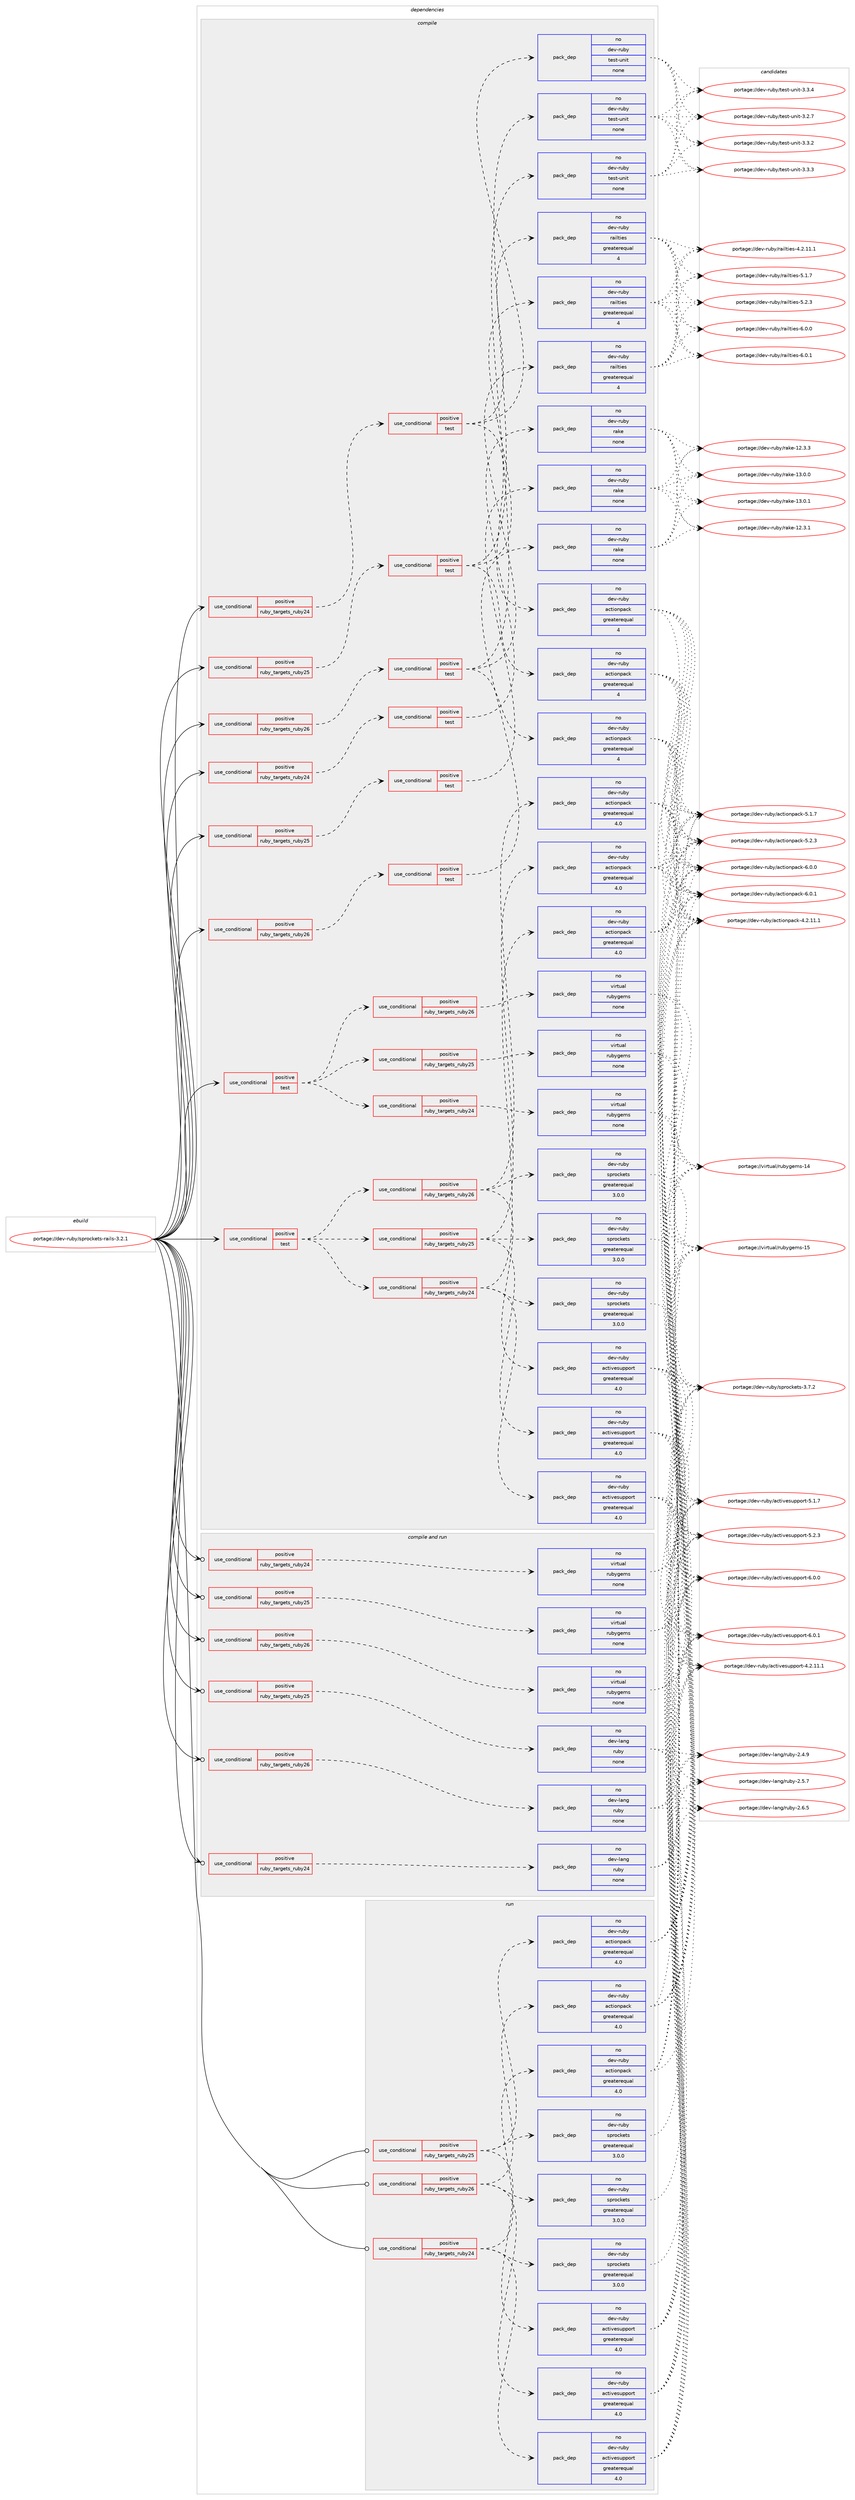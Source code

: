 digraph prolog {

# *************
# Graph options
# *************

newrank=true;
concentrate=true;
compound=true;
graph [rankdir=LR,fontname=Helvetica,fontsize=10,ranksep=1.5];#, ranksep=2.5, nodesep=0.2];
edge  [arrowhead=vee];
node  [fontname=Helvetica,fontsize=10];

# **********
# The ebuild
# **********

subgraph cluster_leftcol {
color=gray;
rank=same;
label=<<i>ebuild</i>>;
id [label="portage://dev-ruby/sprockets-rails-3.2.1", color=red, width=4, href="../dev-ruby/sprockets-rails-3.2.1.svg"];
}

# ****************
# The dependencies
# ****************

subgraph cluster_midcol {
color=gray;
label=<<i>dependencies</i>>;
subgraph cluster_compile {
fillcolor="#eeeeee";
style=filled;
label=<<i>compile</i>>;
subgraph cond67144 {
dependency251309 [label=<<TABLE BORDER="0" CELLBORDER="1" CELLSPACING="0" CELLPADDING="4"><TR><TD ROWSPAN="3" CELLPADDING="10">use_conditional</TD></TR><TR><TD>positive</TD></TR><TR><TD>ruby_targets_ruby24</TD></TR></TABLE>>, shape=none, color=red];
subgraph cond67145 {
dependency251310 [label=<<TABLE BORDER="0" CELLBORDER="1" CELLSPACING="0" CELLPADDING="4"><TR><TD ROWSPAN="3" CELLPADDING="10">use_conditional</TD></TR><TR><TD>positive</TD></TR><TR><TD>test</TD></TR></TABLE>>, shape=none, color=red];
subgraph pack180604 {
dependency251311 [label=<<TABLE BORDER="0" CELLBORDER="1" CELLSPACING="0" CELLPADDING="4" WIDTH="220"><TR><TD ROWSPAN="6" CELLPADDING="30">pack_dep</TD></TR><TR><TD WIDTH="110">no</TD></TR><TR><TD>dev-ruby</TD></TR><TR><TD>actionpack</TD></TR><TR><TD>greaterequal</TD></TR><TR><TD>4</TD></TR></TABLE>>, shape=none, color=blue];
}
dependency251310:e -> dependency251311:w [weight=20,style="dashed",arrowhead="vee"];
subgraph pack180605 {
dependency251312 [label=<<TABLE BORDER="0" CELLBORDER="1" CELLSPACING="0" CELLPADDING="4" WIDTH="220"><TR><TD ROWSPAN="6" CELLPADDING="30">pack_dep</TD></TR><TR><TD WIDTH="110">no</TD></TR><TR><TD>dev-ruby</TD></TR><TR><TD>railties</TD></TR><TR><TD>greaterequal</TD></TR><TR><TD>4</TD></TR></TABLE>>, shape=none, color=blue];
}
dependency251310:e -> dependency251312:w [weight=20,style="dashed",arrowhead="vee"];
subgraph pack180606 {
dependency251313 [label=<<TABLE BORDER="0" CELLBORDER="1" CELLSPACING="0" CELLPADDING="4" WIDTH="220"><TR><TD ROWSPAN="6" CELLPADDING="30">pack_dep</TD></TR><TR><TD WIDTH="110">no</TD></TR><TR><TD>dev-ruby</TD></TR><TR><TD>test-unit</TD></TR><TR><TD>none</TD></TR><TR><TD></TD></TR></TABLE>>, shape=none, color=blue];
}
dependency251310:e -> dependency251313:w [weight=20,style="dashed",arrowhead="vee"];
}
dependency251309:e -> dependency251310:w [weight=20,style="dashed",arrowhead="vee"];
}
id:e -> dependency251309:w [weight=20,style="solid",arrowhead="vee"];
subgraph cond67146 {
dependency251314 [label=<<TABLE BORDER="0" CELLBORDER="1" CELLSPACING="0" CELLPADDING="4"><TR><TD ROWSPAN="3" CELLPADDING="10">use_conditional</TD></TR><TR><TD>positive</TD></TR><TR><TD>ruby_targets_ruby24</TD></TR></TABLE>>, shape=none, color=red];
subgraph cond67147 {
dependency251315 [label=<<TABLE BORDER="0" CELLBORDER="1" CELLSPACING="0" CELLPADDING="4"><TR><TD ROWSPAN="3" CELLPADDING="10">use_conditional</TD></TR><TR><TD>positive</TD></TR><TR><TD>test</TD></TR></TABLE>>, shape=none, color=red];
subgraph pack180607 {
dependency251316 [label=<<TABLE BORDER="0" CELLBORDER="1" CELLSPACING="0" CELLPADDING="4" WIDTH="220"><TR><TD ROWSPAN="6" CELLPADDING="30">pack_dep</TD></TR><TR><TD WIDTH="110">no</TD></TR><TR><TD>dev-ruby</TD></TR><TR><TD>rake</TD></TR><TR><TD>none</TD></TR><TR><TD></TD></TR></TABLE>>, shape=none, color=blue];
}
dependency251315:e -> dependency251316:w [weight=20,style="dashed",arrowhead="vee"];
}
dependency251314:e -> dependency251315:w [weight=20,style="dashed",arrowhead="vee"];
}
id:e -> dependency251314:w [weight=20,style="solid",arrowhead="vee"];
subgraph cond67148 {
dependency251317 [label=<<TABLE BORDER="0" CELLBORDER="1" CELLSPACING="0" CELLPADDING="4"><TR><TD ROWSPAN="3" CELLPADDING="10">use_conditional</TD></TR><TR><TD>positive</TD></TR><TR><TD>ruby_targets_ruby25</TD></TR></TABLE>>, shape=none, color=red];
subgraph cond67149 {
dependency251318 [label=<<TABLE BORDER="0" CELLBORDER="1" CELLSPACING="0" CELLPADDING="4"><TR><TD ROWSPAN="3" CELLPADDING="10">use_conditional</TD></TR><TR><TD>positive</TD></TR><TR><TD>test</TD></TR></TABLE>>, shape=none, color=red];
subgraph pack180608 {
dependency251319 [label=<<TABLE BORDER="0" CELLBORDER="1" CELLSPACING="0" CELLPADDING="4" WIDTH="220"><TR><TD ROWSPAN="6" CELLPADDING="30">pack_dep</TD></TR><TR><TD WIDTH="110">no</TD></TR><TR><TD>dev-ruby</TD></TR><TR><TD>actionpack</TD></TR><TR><TD>greaterequal</TD></TR><TR><TD>4</TD></TR></TABLE>>, shape=none, color=blue];
}
dependency251318:e -> dependency251319:w [weight=20,style="dashed",arrowhead="vee"];
subgraph pack180609 {
dependency251320 [label=<<TABLE BORDER="0" CELLBORDER="1" CELLSPACING="0" CELLPADDING="4" WIDTH="220"><TR><TD ROWSPAN="6" CELLPADDING="30">pack_dep</TD></TR><TR><TD WIDTH="110">no</TD></TR><TR><TD>dev-ruby</TD></TR><TR><TD>railties</TD></TR><TR><TD>greaterequal</TD></TR><TR><TD>4</TD></TR></TABLE>>, shape=none, color=blue];
}
dependency251318:e -> dependency251320:w [weight=20,style="dashed",arrowhead="vee"];
subgraph pack180610 {
dependency251321 [label=<<TABLE BORDER="0" CELLBORDER="1" CELLSPACING="0" CELLPADDING="4" WIDTH="220"><TR><TD ROWSPAN="6" CELLPADDING="30">pack_dep</TD></TR><TR><TD WIDTH="110">no</TD></TR><TR><TD>dev-ruby</TD></TR><TR><TD>test-unit</TD></TR><TR><TD>none</TD></TR><TR><TD></TD></TR></TABLE>>, shape=none, color=blue];
}
dependency251318:e -> dependency251321:w [weight=20,style="dashed",arrowhead="vee"];
}
dependency251317:e -> dependency251318:w [weight=20,style="dashed",arrowhead="vee"];
}
id:e -> dependency251317:w [weight=20,style="solid",arrowhead="vee"];
subgraph cond67150 {
dependency251322 [label=<<TABLE BORDER="0" CELLBORDER="1" CELLSPACING="0" CELLPADDING="4"><TR><TD ROWSPAN="3" CELLPADDING="10">use_conditional</TD></TR><TR><TD>positive</TD></TR><TR><TD>ruby_targets_ruby25</TD></TR></TABLE>>, shape=none, color=red];
subgraph cond67151 {
dependency251323 [label=<<TABLE BORDER="0" CELLBORDER="1" CELLSPACING="0" CELLPADDING="4"><TR><TD ROWSPAN="3" CELLPADDING="10">use_conditional</TD></TR><TR><TD>positive</TD></TR><TR><TD>test</TD></TR></TABLE>>, shape=none, color=red];
subgraph pack180611 {
dependency251324 [label=<<TABLE BORDER="0" CELLBORDER="1" CELLSPACING="0" CELLPADDING="4" WIDTH="220"><TR><TD ROWSPAN="6" CELLPADDING="30">pack_dep</TD></TR><TR><TD WIDTH="110">no</TD></TR><TR><TD>dev-ruby</TD></TR><TR><TD>rake</TD></TR><TR><TD>none</TD></TR><TR><TD></TD></TR></TABLE>>, shape=none, color=blue];
}
dependency251323:e -> dependency251324:w [weight=20,style="dashed",arrowhead="vee"];
}
dependency251322:e -> dependency251323:w [weight=20,style="dashed",arrowhead="vee"];
}
id:e -> dependency251322:w [weight=20,style="solid",arrowhead="vee"];
subgraph cond67152 {
dependency251325 [label=<<TABLE BORDER="0" CELLBORDER="1" CELLSPACING="0" CELLPADDING="4"><TR><TD ROWSPAN="3" CELLPADDING="10">use_conditional</TD></TR><TR><TD>positive</TD></TR><TR><TD>ruby_targets_ruby26</TD></TR></TABLE>>, shape=none, color=red];
subgraph cond67153 {
dependency251326 [label=<<TABLE BORDER="0" CELLBORDER="1" CELLSPACING="0" CELLPADDING="4"><TR><TD ROWSPAN="3" CELLPADDING="10">use_conditional</TD></TR><TR><TD>positive</TD></TR><TR><TD>test</TD></TR></TABLE>>, shape=none, color=red];
subgraph pack180612 {
dependency251327 [label=<<TABLE BORDER="0" CELLBORDER="1" CELLSPACING="0" CELLPADDING="4" WIDTH="220"><TR><TD ROWSPAN="6" CELLPADDING="30">pack_dep</TD></TR><TR><TD WIDTH="110">no</TD></TR><TR><TD>dev-ruby</TD></TR><TR><TD>actionpack</TD></TR><TR><TD>greaterequal</TD></TR><TR><TD>4</TD></TR></TABLE>>, shape=none, color=blue];
}
dependency251326:e -> dependency251327:w [weight=20,style="dashed",arrowhead="vee"];
subgraph pack180613 {
dependency251328 [label=<<TABLE BORDER="0" CELLBORDER="1" CELLSPACING="0" CELLPADDING="4" WIDTH="220"><TR><TD ROWSPAN="6" CELLPADDING="30">pack_dep</TD></TR><TR><TD WIDTH="110">no</TD></TR><TR><TD>dev-ruby</TD></TR><TR><TD>railties</TD></TR><TR><TD>greaterequal</TD></TR><TR><TD>4</TD></TR></TABLE>>, shape=none, color=blue];
}
dependency251326:e -> dependency251328:w [weight=20,style="dashed",arrowhead="vee"];
subgraph pack180614 {
dependency251329 [label=<<TABLE BORDER="0" CELLBORDER="1" CELLSPACING="0" CELLPADDING="4" WIDTH="220"><TR><TD ROWSPAN="6" CELLPADDING="30">pack_dep</TD></TR><TR><TD WIDTH="110">no</TD></TR><TR><TD>dev-ruby</TD></TR><TR><TD>test-unit</TD></TR><TR><TD>none</TD></TR><TR><TD></TD></TR></TABLE>>, shape=none, color=blue];
}
dependency251326:e -> dependency251329:w [weight=20,style="dashed",arrowhead="vee"];
}
dependency251325:e -> dependency251326:w [weight=20,style="dashed",arrowhead="vee"];
}
id:e -> dependency251325:w [weight=20,style="solid",arrowhead="vee"];
subgraph cond67154 {
dependency251330 [label=<<TABLE BORDER="0" CELLBORDER="1" CELLSPACING="0" CELLPADDING="4"><TR><TD ROWSPAN="3" CELLPADDING="10">use_conditional</TD></TR><TR><TD>positive</TD></TR><TR><TD>ruby_targets_ruby26</TD></TR></TABLE>>, shape=none, color=red];
subgraph cond67155 {
dependency251331 [label=<<TABLE BORDER="0" CELLBORDER="1" CELLSPACING="0" CELLPADDING="4"><TR><TD ROWSPAN="3" CELLPADDING="10">use_conditional</TD></TR><TR><TD>positive</TD></TR><TR><TD>test</TD></TR></TABLE>>, shape=none, color=red];
subgraph pack180615 {
dependency251332 [label=<<TABLE BORDER="0" CELLBORDER="1" CELLSPACING="0" CELLPADDING="4" WIDTH="220"><TR><TD ROWSPAN="6" CELLPADDING="30">pack_dep</TD></TR><TR><TD WIDTH="110">no</TD></TR><TR><TD>dev-ruby</TD></TR><TR><TD>rake</TD></TR><TR><TD>none</TD></TR><TR><TD></TD></TR></TABLE>>, shape=none, color=blue];
}
dependency251331:e -> dependency251332:w [weight=20,style="dashed",arrowhead="vee"];
}
dependency251330:e -> dependency251331:w [weight=20,style="dashed",arrowhead="vee"];
}
id:e -> dependency251330:w [weight=20,style="solid",arrowhead="vee"];
subgraph cond67156 {
dependency251333 [label=<<TABLE BORDER="0" CELLBORDER="1" CELLSPACING="0" CELLPADDING="4"><TR><TD ROWSPAN="3" CELLPADDING="10">use_conditional</TD></TR><TR><TD>positive</TD></TR><TR><TD>test</TD></TR></TABLE>>, shape=none, color=red];
subgraph cond67157 {
dependency251334 [label=<<TABLE BORDER="0" CELLBORDER="1" CELLSPACING="0" CELLPADDING="4"><TR><TD ROWSPAN="3" CELLPADDING="10">use_conditional</TD></TR><TR><TD>positive</TD></TR><TR><TD>ruby_targets_ruby24</TD></TR></TABLE>>, shape=none, color=red];
subgraph pack180616 {
dependency251335 [label=<<TABLE BORDER="0" CELLBORDER="1" CELLSPACING="0" CELLPADDING="4" WIDTH="220"><TR><TD ROWSPAN="6" CELLPADDING="30">pack_dep</TD></TR><TR><TD WIDTH="110">no</TD></TR><TR><TD>dev-ruby</TD></TR><TR><TD>actionpack</TD></TR><TR><TD>greaterequal</TD></TR><TR><TD>4.0</TD></TR></TABLE>>, shape=none, color=blue];
}
dependency251334:e -> dependency251335:w [weight=20,style="dashed",arrowhead="vee"];
subgraph pack180617 {
dependency251336 [label=<<TABLE BORDER="0" CELLBORDER="1" CELLSPACING="0" CELLPADDING="4" WIDTH="220"><TR><TD ROWSPAN="6" CELLPADDING="30">pack_dep</TD></TR><TR><TD WIDTH="110">no</TD></TR><TR><TD>dev-ruby</TD></TR><TR><TD>activesupport</TD></TR><TR><TD>greaterequal</TD></TR><TR><TD>4.0</TD></TR></TABLE>>, shape=none, color=blue];
}
dependency251334:e -> dependency251336:w [weight=20,style="dashed",arrowhead="vee"];
subgraph pack180618 {
dependency251337 [label=<<TABLE BORDER="0" CELLBORDER="1" CELLSPACING="0" CELLPADDING="4" WIDTH="220"><TR><TD ROWSPAN="6" CELLPADDING="30">pack_dep</TD></TR><TR><TD WIDTH="110">no</TD></TR><TR><TD>dev-ruby</TD></TR><TR><TD>sprockets</TD></TR><TR><TD>greaterequal</TD></TR><TR><TD>3.0.0</TD></TR></TABLE>>, shape=none, color=blue];
}
dependency251334:e -> dependency251337:w [weight=20,style="dashed",arrowhead="vee"];
}
dependency251333:e -> dependency251334:w [weight=20,style="dashed",arrowhead="vee"];
subgraph cond67158 {
dependency251338 [label=<<TABLE BORDER="0" CELLBORDER="1" CELLSPACING="0" CELLPADDING="4"><TR><TD ROWSPAN="3" CELLPADDING="10">use_conditional</TD></TR><TR><TD>positive</TD></TR><TR><TD>ruby_targets_ruby25</TD></TR></TABLE>>, shape=none, color=red];
subgraph pack180619 {
dependency251339 [label=<<TABLE BORDER="0" CELLBORDER="1" CELLSPACING="0" CELLPADDING="4" WIDTH="220"><TR><TD ROWSPAN="6" CELLPADDING="30">pack_dep</TD></TR><TR><TD WIDTH="110">no</TD></TR><TR><TD>dev-ruby</TD></TR><TR><TD>actionpack</TD></TR><TR><TD>greaterequal</TD></TR><TR><TD>4.0</TD></TR></TABLE>>, shape=none, color=blue];
}
dependency251338:e -> dependency251339:w [weight=20,style="dashed",arrowhead="vee"];
subgraph pack180620 {
dependency251340 [label=<<TABLE BORDER="0" CELLBORDER="1" CELLSPACING="0" CELLPADDING="4" WIDTH="220"><TR><TD ROWSPAN="6" CELLPADDING="30">pack_dep</TD></TR><TR><TD WIDTH="110">no</TD></TR><TR><TD>dev-ruby</TD></TR><TR><TD>activesupport</TD></TR><TR><TD>greaterequal</TD></TR><TR><TD>4.0</TD></TR></TABLE>>, shape=none, color=blue];
}
dependency251338:e -> dependency251340:w [weight=20,style="dashed",arrowhead="vee"];
subgraph pack180621 {
dependency251341 [label=<<TABLE BORDER="0" CELLBORDER="1" CELLSPACING="0" CELLPADDING="4" WIDTH="220"><TR><TD ROWSPAN="6" CELLPADDING="30">pack_dep</TD></TR><TR><TD WIDTH="110">no</TD></TR><TR><TD>dev-ruby</TD></TR><TR><TD>sprockets</TD></TR><TR><TD>greaterequal</TD></TR><TR><TD>3.0.0</TD></TR></TABLE>>, shape=none, color=blue];
}
dependency251338:e -> dependency251341:w [weight=20,style="dashed",arrowhead="vee"];
}
dependency251333:e -> dependency251338:w [weight=20,style="dashed",arrowhead="vee"];
subgraph cond67159 {
dependency251342 [label=<<TABLE BORDER="0" CELLBORDER="1" CELLSPACING="0" CELLPADDING="4"><TR><TD ROWSPAN="3" CELLPADDING="10">use_conditional</TD></TR><TR><TD>positive</TD></TR><TR><TD>ruby_targets_ruby26</TD></TR></TABLE>>, shape=none, color=red];
subgraph pack180622 {
dependency251343 [label=<<TABLE BORDER="0" CELLBORDER="1" CELLSPACING="0" CELLPADDING="4" WIDTH="220"><TR><TD ROWSPAN="6" CELLPADDING="30">pack_dep</TD></TR><TR><TD WIDTH="110">no</TD></TR><TR><TD>dev-ruby</TD></TR><TR><TD>actionpack</TD></TR><TR><TD>greaterequal</TD></TR><TR><TD>4.0</TD></TR></TABLE>>, shape=none, color=blue];
}
dependency251342:e -> dependency251343:w [weight=20,style="dashed",arrowhead="vee"];
subgraph pack180623 {
dependency251344 [label=<<TABLE BORDER="0" CELLBORDER="1" CELLSPACING="0" CELLPADDING="4" WIDTH="220"><TR><TD ROWSPAN="6" CELLPADDING="30">pack_dep</TD></TR><TR><TD WIDTH="110">no</TD></TR><TR><TD>dev-ruby</TD></TR><TR><TD>activesupport</TD></TR><TR><TD>greaterequal</TD></TR><TR><TD>4.0</TD></TR></TABLE>>, shape=none, color=blue];
}
dependency251342:e -> dependency251344:w [weight=20,style="dashed",arrowhead="vee"];
subgraph pack180624 {
dependency251345 [label=<<TABLE BORDER="0" CELLBORDER="1" CELLSPACING="0" CELLPADDING="4" WIDTH="220"><TR><TD ROWSPAN="6" CELLPADDING="30">pack_dep</TD></TR><TR><TD WIDTH="110">no</TD></TR><TR><TD>dev-ruby</TD></TR><TR><TD>sprockets</TD></TR><TR><TD>greaterequal</TD></TR><TR><TD>3.0.0</TD></TR></TABLE>>, shape=none, color=blue];
}
dependency251342:e -> dependency251345:w [weight=20,style="dashed",arrowhead="vee"];
}
dependency251333:e -> dependency251342:w [weight=20,style="dashed",arrowhead="vee"];
}
id:e -> dependency251333:w [weight=20,style="solid",arrowhead="vee"];
subgraph cond67160 {
dependency251346 [label=<<TABLE BORDER="0" CELLBORDER="1" CELLSPACING="0" CELLPADDING="4"><TR><TD ROWSPAN="3" CELLPADDING="10">use_conditional</TD></TR><TR><TD>positive</TD></TR><TR><TD>test</TD></TR></TABLE>>, shape=none, color=red];
subgraph cond67161 {
dependency251347 [label=<<TABLE BORDER="0" CELLBORDER="1" CELLSPACING="0" CELLPADDING="4"><TR><TD ROWSPAN="3" CELLPADDING="10">use_conditional</TD></TR><TR><TD>positive</TD></TR><TR><TD>ruby_targets_ruby24</TD></TR></TABLE>>, shape=none, color=red];
subgraph pack180625 {
dependency251348 [label=<<TABLE BORDER="0" CELLBORDER="1" CELLSPACING="0" CELLPADDING="4" WIDTH="220"><TR><TD ROWSPAN="6" CELLPADDING="30">pack_dep</TD></TR><TR><TD WIDTH="110">no</TD></TR><TR><TD>virtual</TD></TR><TR><TD>rubygems</TD></TR><TR><TD>none</TD></TR><TR><TD></TD></TR></TABLE>>, shape=none, color=blue];
}
dependency251347:e -> dependency251348:w [weight=20,style="dashed",arrowhead="vee"];
}
dependency251346:e -> dependency251347:w [weight=20,style="dashed",arrowhead="vee"];
subgraph cond67162 {
dependency251349 [label=<<TABLE BORDER="0" CELLBORDER="1" CELLSPACING="0" CELLPADDING="4"><TR><TD ROWSPAN="3" CELLPADDING="10">use_conditional</TD></TR><TR><TD>positive</TD></TR><TR><TD>ruby_targets_ruby25</TD></TR></TABLE>>, shape=none, color=red];
subgraph pack180626 {
dependency251350 [label=<<TABLE BORDER="0" CELLBORDER="1" CELLSPACING="0" CELLPADDING="4" WIDTH="220"><TR><TD ROWSPAN="6" CELLPADDING="30">pack_dep</TD></TR><TR><TD WIDTH="110">no</TD></TR><TR><TD>virtual</TD></TR><TR><TD>rubygems</TD></TR><TR><TD>none</TD></TR><TR><TD></TD></TR></TABLE>>, shape=none, color=blue];
}
dependency251349:e -> dependency251350:w [weight=20,style="dashed",arrowhead="vee"];
}
dependency251346:e -> dependency251349:w [weight=20,style="dashed",arrowhead="vee"];
subgraph cond67163 {
dependency251351 [label=<<TABLE BORDER="0" CELLBORDER="1" CELLSPACING="0" CELLPADDING="4"><TR><TD ROWSPAN="3" CELLPADDING="10">use_conditional</TD></TR><TR><TD>positive</TD></TR><TR><TD>ruby_targets_ruby26</TD></TR></TABLE>>, shape=none, color=red];
subgraph pack180627 {
dependency251352 [label=<<TABLE BORDER="0" CELLBORDER="1" CELLSPACING="0" CELLPADDING="4" WIDTH="220"><TR><TD ROWSPAN="6" CELLPADDING="30">pack_dep</TD></TR><TR><TD WIDTH="110">no</TD></TR><TR><TD>virtual</TD></TR><TR><TD>rubygems</TD></TR><TR><TD>none</TD></TR><TR><TD></TD></TR></TABLE>>, shape=none, color=blue];
}
dependency251351:e -> dependency251352:w [weight=20,style="dashed",arrowhead="vee"];
}
dependency251346:e -> dependency251351:w [weight=20,style="dashed",arrowhead="vee"];
}
id:e -> dependency251346:w [weight=20,style="solid",arrowhead="vee"];
}
subgraph cluster_compileandrun {
fillcolor="#eeeeee";
style=filled;
label=<<i>compile and run</i>>;
subgraph cond67164 {
dependency251353 [label=<<TABLE BORDER="0" CELLBORDER="1" CELLSPACING="0" CELLPADDING="4"><TR><TD ROWSPAN="3" CELLPADDING="10">use_conditional</TD></TR><TR><TD>positive</TD></TR><TR><TD>ruby_targets_ruby24</TD></TR></TABLE>>, shape=none, color=red];
subgraph pack180628 {
dependency251354 [label=<<TABLE BORDER="0" CELLBORDER="1" CELLSPACING="0" CELLPADDING="4" WIDTH="220"><TR><TD ROWSPAN="6" CELLPADDING="30">pack_dep</TD></TR><TR><TD WIDTH="110">no</TD></TR><TR><TD>dev-lang</TD></TR><TR><TD>ruby</TD></TR><TR><TD>none</TD></TR><TR><TD></TD></TR></TABLE>>, shape=none, color=blue];
}
dependency251353:e -> dependency251354:w [weight=20,style="dashed",arrowhead="vee"];
}
id:e -> dependency251353:w [weight=20,style="solid",arrowhead="odotvee"];
subgraph cond67165 {
dependency251355 [label=<<TABLE BORDER="0" CELLBORDER="1" CELLSPACING="0" CELLPADDING="4"><TR><TD ROWSPAN="3" CELLPADDING="10">use_conditional</TD></TR><TR><TD>positive</TD></TR><TR><TD>ruby_targets_ruby24</TD></TR></TABLE>>, shape=none, color=red];
subgraph pack180629 {
dependency251356 [label=<<TABLE BORDER="0" CELLBORDER="1" CELLSPACING="0" CELLPADDING="4" WIDTH="220"><TR><TD ROWSPAN="6" CELLPADDING="30">pack_dep</TD></TR><TR><TD WIDTH="110">no</TD></TR><TR><TD>virtual</TD></TR><TR><TD>rubygems</TD></TR><TR><TD>none</TD></TR><TR><TD></TD></TR></TABLE>>, shape=none, color=blue];
}
dependency251355:e -> dependency251356:w [weight=20,style="dashed",arrowhead="vee"];
}
id:e -> dependency251355:w [weight=20,style="solid",arrowhead="odotvee"];
subgraph cond67166 {
dependency251357 [label=<<TABLE BORDER="0" CELLBORDER="1" CELLSPACING="0" CELLPADDING="4"><TR><TD ROWSPAN="3" CELLPADDING="10">use_conditional</TD></TR><TR><TD>positive</TD></TR><TR><TD>ruby_targets_ruby25</TD></TR></TABLE>>, shape=none, color=red];
subgraph pack180630 {
dependency251358 [label=<<TABLE BORDER="0" CELLBORDER="1" CELLSPACING="0" CELLPADDING="4" WIDTH="220"><TR><TD ROWSPAN="6" CELLPADDING="30">pack_dep</TD></TR><TR><TD WIDTH="110">no</TD></TR><TR><TD>dev-lang</TD></TR><TR><TD>ruby</TD></TR><TR><TD>none</TD></TR><TR><TD></TD></TR></TABLE>>, shape=none, color=blue];
}
dependency251357:e -> dependency251358:w [weight=20,style="dashed",arrowhead="vee"];
}
id:e -> dependency251357:w [weight=20,style="solid",arrowhead="odotvee"];
subgraph cond67167 {
dependency251359 [label=<<TABLE BORDER="0" CELLBORDER="1" CELLSPACING="0" CELLPADDING="4"><TR><TD ROWSPAN="3" CELLPADDING="10">use_conditional</TD></TR><TR><TD>positive</TD></TR><TR><TD>ruby_targets_ruby25</TD></TR></TABLE>>, shape=none, color=red];
subgraph pack180631 {
dependency251360 [label=<<TABLE BORDER="0" CELLBORDER="1" CELLSPACING="0" CELLPADDING="4" WIDTH="220"><TR><TD ROWSPAN="6" CELLPADDING="30">pack_dep</TD></TR><TR><TD WIDTH="110">no</TD></TR><TR><TD>virtual</TD></TR><TR><TD>rubygems</TD></TR><TR><TD>none</TD></TR><TR><TD></TD></TR></TABLE>>, shape=none, color=blue];
}
dependency251359:e -> dependency251360:w [weight=20,style="dashed",arrowhead="vee"];
}
id:e -> dependency251359:w [weight=20,style="solid",arrowhead="odotvee"];
subgraph cond67168 {
dependency251361 [label=<<TABLE BORDER="0" CELLBORDER="1" CELLSPACING="0" CELLPADDING="4"><TR><TD ROWSPAN="3" CELLPADDING="10">use_conditional</TD></TR><TR><TD>positive</TD></TR><TR><TD>ruby_targets_ruby26</TD></TR></TABLE>>, shape=none, color=red];
subgraph pack180632 {
dependency251362 [label=<<TABLE BORDER="0" CELLBORDER="1" CELLSPACING="0" CELLPADDING="4" WIDTH="220"><TR><TD ROWSPAN="6" CELLPADDING="30">pack_dep</TD></TR><TR><TD WIDTH="110">no</TD></TR><TR><TD>dev-lang</TD></TR><TR><TD>ruby</TD></TR><TR><TD>none</TD></TR><TR><TD></TD></TR></TABLE>>, shape=none, color=blue];
}
dependency251361:e -> dependency251362:w [weight=20,style="dashed",arrowhead="vee"];
}
id:e -> dependency251361:w [weight=20,style="solid",arrowhead="odotvee"];
subgraph cond67169 {
dependency251363 [label=<<TABLE BORDER="0" CELLBORDER="1" CELLSPACING="0" CELLPADDING="4"><TR><TD ROWSPAN="3" CELLPADDING="10">use_conditional</TD></TR><TR><TD>positive</TD></TR><TR><TD>ruby_targets_ruby26</TD></TR></TABLE>>, shape=none, color=red];
subgraph pack180633 {
dependency251364 [label=<<TABLE BORDER="0" CELLBORDER="1" CELLSPACING="0" CELLPADDING="4" WIDTH="220"><TR><TD ROWSPAN="6" CELLPADDING="30">pack_dep</TD></TR><TR><TD WIDTH="110">no</TD></TR><TR><TD>virtual</TD></TR><TR><TD>rubygems</TD></TR><TR><TD>none</TD></TR><TR><TD></TD></TR></TABLE>>, shape=none, color=blue];
}
dependency251363:e -> dependency251364:w [weight=20,style="dashed",arrowhead="vee"];
}
id:e -> dependency251363:w [weight=20,style="solid",arrowhead="odotvee"];
}
subgraph cluster_run {
fillcolor="#eeeeee";
style=filled;
label=<<i>run</i>>;
subgraph cond67170 {
dependency251365 [label=<<TABLE BORDER="0" CELLBORDER="1" CELLSPACING="0" CELLPADDING="4"><TR><TD ROWSPAN="3" CELLPADDING="10">use_conditional</TD></TR><TR><TD>positive</TD></TR><TR><TD>ruby_targets_ruby24</TD></TR></TABLE>>, shape=none, color=red];
subgraph pack180634 {
dependency251366 [label=<<TABLE BORDER="0" CELLBORDER="1" CELLSPACING="0" CELLPADDING="4" WIDTH="220"><TR><TD ROWSPAN="6" CELLPADDING="30">pack_dep</TD></TR><TR><TD WIDTH="110">no</TD></TR><TR><TD>dev-ruby</TD></TR><TR><TD>actionpack</TD></TR><TR><TD>greaterequal</TD></TR><TR><TD>4.0</TD></TR></TABLE>>, shape=none, color=blue];
}
dependency251365:e -> dependency251366:w [weight=20,style="dashed",arrowhead="vee"];
subgraph pack180635 {
dependency251367 [label=<<TABLE BORDER="0" CELLBORDER="1" CELLSPACING="0" CELLPADDING="4" WIDTH="220"><TR><TD ROWSPAN="6" CELLPADDING="30">pack_dep</TD></TR><TR><TD WIDTH="110">no</TD></TR><TR><TD>dev-ruby</TD></TR><TR><TD>activesupport</TD></TR><TR><TD>greaterequal</TD></TR><TR><TD>4.0</TD></TR></TABLE>>, shape=none, color=blue];
}
dependency251365:e -> dependency251367:w [weight=20,style="dashed",arrowhead="vee"];
subgraph pack180636 {
dependency251368 [label=<<TABLE BORDER="0" CELLBORDER="1" CELLSPACING="0" CELLPADDING="4" WIDTH="220"><TR><TD ROWSPAN="6" CELLPADDING="30">pack_dep</TD></TR><TR><TD WIDTH="110">no</TD></TR><TR><TD>dev-ruby</TD></TR><TR><TD>sprockets</TD></TR><TR><TD>greaterequal</TD></TR><TR><TD>3.0.0</TD></TR></TABLE>>, shape=none, color=blue];
}
dependency251365:e -> dependency251368:w [weight=20,style="dashed",arrowhead="vee"];
}
id:e -> dependency251365:w [weight=20,style="solid",arrowhead="odot"];
subgraph cond67171 {
dependency251369 [label=<<TABLE BORDER="0" CELLBORDER="1" CELLSPACING="0" CELLPADDING="4"><TR><TD ROWSPAN="3" CELLPADDING="10">use_conditional</TD></TR><TR><TD>positive</TD></TR><TR><TD>ruby_targets_ruby25</TD></TR></TABLE>>, shape=none, color=red];
subgraph pack180637 {
dependency251370 [label=<<TABLE BORDER="0" CELLBORDER="1" CELLSPACING="0" CELLPADDING="4" WIDTH="220"><TR><TD ROWSPAN="6" CELLPADDING="30">pack_dep</TD></TR><TR><TD WIDTH="110">no</TD></TR><TR><TD>dev-ruby</TD></TR><TR><TD>actionpack</TD></TR><TR><TD>greaterequal</TD></TR><TR><TD>4.0</TD></TR></TABLE>>, shape=none, color=blue];
}
dependency251369:e -> dependency251370:w [weight=20,style="dashed",arrowhead="vee"];
subgraph pack180638 {
dependency251371 [label=<<TABLE BORDER="0" CELLBORDER="1" CELLSPACING="0" CELLPADDING="4" WIDTH="220"><TR><TD ROWSPAN="6" CELLPADDING="30">pack_dep</TD></TR><TR><TD WIDTH="110">no</TD></TR><TR><TD>dev-ruby</TD></TR><TR><TD>activesupport</TD></TR><TR><TD>greaterequal</TD></TR><TR><TD>4.0</TD></TR></TABLE>>, shape=none, color=blue];
}
dependency251369:e -> dependency251371:w [weight=20,style="dashed",arrowhead="vee"];
subgraph pack180639 {
dependency251372 [label=<<TABLE BORDER="0" CELLBORDER="1" CELLSPACING="0" CELLPADDING="4" WIDTH="220"><TR><TD ROWSPAN="6" CELLPADDING="30">pack_dep</TD></TR><TR><TD WIDTH="110">no</TD></TR><TR><TD>dev-ruby</TD></TR><TR><TD>sprockets</TD></TR><TR><TD>greaterequal</TD></TR><TR><TD>3.0.0</TD></TR></TABLE>>, shape=none, color=blue];
}
dependency251369:e -> dependency251372:w [weight=20,style="dashed",arrowhead="vee"];
}
id:e -> dependency251369:w [weight=20,style="solid",arrowhead="odot"];
subgraph cond67172 {
dependency251373 [label=<<TABLE BORDER="0" CELLBORDER="1" CELLSPACING="0" CELLPADDING="4"><TR><TD ROWSPAN="3" CELLPADDING="10">use_conditional</TD></TR><TR><TD>positive</TD></TR><TR><TD>ruby_targets_ruby26</TD></TR></TABLE>>, shape=none, color=red];
subgraph pack180640 {
dependency251374 [label=<<TABLE BORDER="0" CELLBORDER="1" CELLSPACING="0" CELLPADDING="4" WIDTH="220"><TR><TD ROWSPAN="6" CELLPADDING="30">pack_dep</TD></TR><TR><TD WIDTH="110">no</TD></TR><TR><TD>dev-ruby</TD></TR><TR><TD>actionpack</TD></TR><TR><TD>greaterequal</TD></TR><TR><TD>4.0</TD></TR></TABLE>>, shape=none, color=blue];
}
dependency251373:e -> dependency251374:w [weight=20,style="dashed",arrowhead="vee"];
subgraph pack180641 {
dependency251375 [label=<<TABLE BORDER="0" CELLBORDER="1" CELLSPACING="0" CELLPADDING="4" WIDTH="220"><TR><TD ROWSPAN="6" CELLPADDING="30">pack_dep</TD></TR><TR><TD WIDTH="110">no</TD></TR><TR><TD>dev-ruby</TD></TR><TR><TD>activesupport</TD></TR><TR><TD>greaterequal</TD></TR><TR><TD>4.0</TD></TR></TABLE>>, shape=none, color=blue];
}
dependency251373:e -> dependency251375:w [weight=20,style="dashed",arrowhead="vee"];
subgraph pack180642 {
dependency251376 [label=<<TABLE BORDER="0" CELLBORDER="1" CELLSPACING="0" CELLPADDING="4" WIDTH="220"><TR><TD ROWSPAN="6" CELLPADDING="30">pack_dep</TD></TR><TR><TD WIDTH="110">no</TD></TR><TR><TD>dev-ruby</TD></TR><TR><TD>sprockets</TD></TR><TR><TD>greaterequal</TD></TR><TR><TD>3.0.0</TD></TR></TABLE>>, shape=none, color=blue];
}
dependency251373:e -> dependency251376:w [weight=20,style="dashed",arrowhead="vee"];
}
id:e -> dependency251373:w [weight=20,style="solid",arrowhead="odot"];
}
}

# **************
# The candidates
# **************

subgraph cluster_choices {
rank=same;
color=gray;
label=<<i>candidates</i>>;

subgraph choice180604 {
color=black;
nodesep=1;
choiceportage10010111845114117981214797991161051111101129799107455246504649494649 [label="portage://dev-ruby/actionpack-4.2.11.1", color=red, width=4,href="../dev-ruby/actionpack-4.2.11.1.svg"];
choiceportage10010111845114117981214797991161051111101129799107455346494655 [label="portage://dev-ruby/actionpack-5.1.7", color=red, width=4,href="../dev-ruby/actionpack-5.1.7.svg"];
choiceportage10010111845114117981214797991161051111101129799107455346504651 [label="portage://dev-ruby/actionpack-5.2.3", color=red, width=4,href="../dev-ruby/actionpack-5.2.3.svg"];
choiceportage10010111845114117981214797991161051111101129799107455446484648 [label="portage://dev-ruby/actionpack-6.0.0", color=red, width=4,href="../dev-ruby/actionpack-6.0.0.svg"];
choiceportage10010111845114117981214797991161051111101129799107455446484649 [label="portage://dev-ruby/actionpack-6.0.1", color=red, width=4,href="../dev-ruby/actionpack-6.0.1.svg"];
dependency251311:e -> choiceportage10010111845114117981214797991161051111101129799107455246504649494649:w [style=dotted,weight="100"];
dependency251311:e -> choiceportage10010111845114117981214797991161051111101129799107455346494655:w [style=dotted,weight="100"];
dependency251311:e -> choiceportage10010111845114117981214797991161051111101129799107455346504651:w [style=dotted,weight="100"];
dependency251311:e -> choiceportage10010111845114117981214797991161051111101129799107455446484648:w [style=dotted,weight="100"];
dependency251311:e -> choiceportage10010111845114117981214797991161051111101129799107455446484649:w [style=dotted,weight="100"];
}
subgraph choice180605 {
color=black;
nodesep=1;
choiceportage10010111845114117981214711497105108116105101115455246504649494649 [label="portage://dev-ruby/railties-4.2.11.1", color=red, width=4,href="../dev-ruby/railties-4.2.11.1.svg"];
choiceportage10010111845114117981214711497105108116105101115455346494655 [label="portage://dev-ruby/railties-5.1.7", color=red, width=4,href="../dev-ruby/railties-5.1.7.svg"];
choiceportage10010111845114117981214711497105108116105101115455346504651 [label="portage://dev-ruby/railties-5.2.3", color=red, width=4,href="../dev-ruby/railties-5.2.3.svg"];
choiceportage10010111845114117981214711497105108116105101115455446484648 [label="portage://dev-ruby/railties-6.0.0", color=red, width=4,href="../dev-ruby/railties-6.0.0.svg"];
choiceportage10010111845114117981214711497105108116105101115455446484649 [label="portage://dev-ruby/railties-6.0.1", color=red, width=4,href="../dev-ruby/railties-6.0.1.svg"];
dependency251312:e -> choiceportage10010111845114117981214711497105108116105101115455246504649494649:w [style=dotted,weight="100"];
dependency251312:e -> choiceportage10010111845114117981214711497105108116105101115455346494655:w [style=dotted,weight="100"];
dependency251312:e -> choiceportage10010111845114117981214711497105108116105101115455346504651:w [style=dotted,weight="100"];
dependency251312:e -> choiceportage10010111845114117981214711497105108116105101115455446484648:w [style=dotted,weight="100"];
dependency251312:e -> choiceportage10010111845114117981214711497105108116105101115455446484649:w [style=dotted,weight="100"];
}
subgraph choice180606 {
color=black;
nodesep=1;
choiceportage10010111845114117981214711610111511645117110105116455146504655 [label="portage://dev-ruby/test-unit-3.2.7", color=red, width=4,href="../dev-ruby/test-unit-3.2.7.svg"];
choiceportage10010111845114117981214711610111511645117110105116455146514650 [label="portage://dev-ruby/test-unit-3.3.2", color=red, width=4,href="../dev-ruby/test-unit-3.3.2.svg"];
choiceportage10010111845114117981214711610111511645117110105116455146514651 [label="portage://dev-ruby/test-unit-3.3.3", color=red, width=4,href="../dev-ruby/test-unit-3.3.3.svg"];
choiceportage10010111845114117981214711610111511645117110105116455146514652 [label="portage://dev-ruby/test-unit-3.3.4", color=red, width=4,href="../dev-ruby/test-unit-3.3.4.svg"];
dependency251313:e -> choiceportage10010111845114117981214711610111511645117110105116455146504655:w [style=dotted,weight="100"];
dependency251313:e -> choiceportage10010111845114117981214711610111511645117110105116455146514650:w [style=dotted,weight="100"];
dependency251313:e -> choiceportage10010111845114117981214711610111511645117110105116455146514651:w [style=dotted,weight="100"];
dependency251313:e -> choiceportage10010111845114117981214711610111511645117110105116455146514652:w [style=dotted,weight="100"];
}
subgraph choice180607 {
color=black;
nodesep=1;
choiceportage1001011184511411798121471149710710145495046514649 [label="portage://dev-ruby/rake-12.3.1", color=red, width=4,href="../dev-ruby/rake-12.3.1.svg"];
choiceportage1001011184511411798121471149710710145495046514651 [label="portage://dev-ruby/rake-12.3.3", color=red, width=4,href="../dev-ruby/rake-12.3.3.svg"];
choiceportage1001011184511411798121471149710710145495146484648 [label="portage://dev-ruby/rake-13.0.0", color=red, width=4,href="../dev-ruby/rake-13.0.0.svg"];
choiceportage1001011184511411798121471149710710145495146484649 [label="portage://dev-ruby/rake-13.0.1", color=red, width=4,href="../dev-ruby/rake-13.0.1.svg"];
dependency251316:e -> choiceportage1001011184511411798121471149710710145495046514649:w [style=dotted,weight="100"];
dependency251316:e -> choiceportage1001011184511411798121471149710710145495046514651:w [style=dotted,weight="100"];
dependency251316:e -> choiceportage1001011184511411798121471149710710145495146484648:w [style=dotted,weight="100"];
dependency251316:e -> choiceportage1001011184511411798121471149710710145495146484649:w [style=dotted,weight="100"];
}
subgraph choice180608 {
color=black;
nodesep=1;
choiceportage10010111845114117981214797991161051111101129799107455246504649494649 [label="portage://dev-ruby/actionpack-4.2.11.1", color=red, width=4,href="../dev-ruby/actionpack-4.2.11.1.svg"];
choiceportage10010111845114117981214797991161051111101129799107455346494655 [label="portage://dev-ruby/actionpack-5.1.7", color=red, width=4,href="../dev-ruby/actionpack-5.1.7.svg"];
choiceportage10010111845114117981214797991161051111101129799107455346504651 [label="portage://dev-ruby/actionpack-5.2.3", color=red, width=4,href="../dev-ruby/actionpack-5.2.3.svg"];
choiceportage10010111845114117981214797991161051111101129799107455446484648 [label="portage://dev-ruby/actionpack-6.0.0", color=red, width=4,href="../dev-ruby/actionpack-6.0.0.svg"];
choiceportage10010111845114117981214797991161051111101129799107455446484649 [label="portage://dev-ruby/actionpack-6.0.1", color=red, width=4,href="../dev-ruby/actionpack-6.0.1.svg"];
dependency251319:e -> choiceportage10010111845114117981214797991161051111101129799107455246504649494649:w [style=dotted,weight="100"];
dependency251319:e -> choiceportage10010111845114117981214797991161051111101129799107455346494655:w [style=dotted,weight="100"];
dependency251319:e -> choiceportage10010111845114117981214797991161051111101129799107455346504651:w [style=dotted,weight="100"];
dependency251319:e -> choiceportage10010111845114117981214797991161051111101129799107455446484648:w [style=dotted,weight="100"];
dependency251319:e -> choiceportage10010111845114117981214797991161051111101129799107455446484649:w [style=dotted,weight="100"];
}
subgraph choice180609 {
color=black;
nodesep=1;
choiceportage10010111845114117981214711497105108116105101115455246504649494649 [label="portage://dev-ruby/railties-4.2.11.1", color=red, width=4,href="../dev-ruby/railties-4.2.11.1.svg"];
choiceportage10010111845114117981214711497105108116105101115455346494655 [label="portage://dev-ruby/railties-5.1.7", color=red, width=4,href="../dev-ruby/railties-5.1.7.svg"];
choiceportage10010111845114117981214711497105108116105101115455346504651 [label="portage://dev-ruby/railties-5.2.3", color=red, width=4,href="../dev-ruby/railties-5.2.3.svg"];
choiceportage10010111845114117981214711497105108116105101115455446484648 [label="portage://dev-ruby/railties-6.0.0", color=red, width=4,href="../dev-ruby/railties-6.0.0.svg"];
choiceportage10010111845114117981214711497105108116105101115455446484649 [label="portage://dev-ruby/railties-6.0.1", color=red, width=4,href="../dev-ruby/railties-6.0.1.svg"];
dependency251320:e -> choiceportage10010111845114117981214711497105108116105101115455246504649494649:w [style=dotted,weight="100"];
dependency251320:e -> choiceportage10010111845114117981214711497105108116105101115455346494655:w [style=dotted,weight="100"];
dependency251320:e -> choiceportage10010111845114117981214711497105108116105101115455346504651:w [style=dotted,weight="100"];
dependency251320:e -> choiceportage10010111845114117981214711497105108116105101115455446484648:w [style=dotted,weight="100"];
dependency251320:e -> choiceportage10010111845114117981214711497105108116105101115455446484649:w [style=dotted,weight="100"];
}
subgraph choice180610 {
color=black;
nodesep=1;
choiceportage10010111845114117981214711610111511645117110105116455146504655 [label="portage://dev-ruby/test-unit-3.2.7", color=red, width=4,href="../dev-ruby/test-unit-3.2.7.svg"];
choiceportage10010111845114117981214711610111511645117110105116455146514650 [label="portage://dev-ruby/test-unit-3.3.2", color=red, width=4,href="../dev-ruby/test-unit-3.3.2.svg"];
choiceportage10010111845114117981214711610111511645117110105116455146514651 [label="portage://dev-ruby/test-unit-3.3.3", color=red, width=4,href="../dev-ruby/test-unit-3.3.3.svg"];
choiceportage10010111845114117981214711610111511645117110105116455146514652 [label="portage://dev-ruby/test-unit-3.3.4", color=red, width=4,href="../dev-ruby/test-unit-3.3.4.svg"];
dependency251321:e -> choiceportage10010111845114117981214711610111511645117110105116455146504655:w [style=dotted,weight="100"];
dependency251321:e -> choiceportage10010111845114117981214711610111511645117110105116455146514650:w [style=dotted,weight="100"];
dependency251321:e -> choiceportage10010111845114117981214711610111511645117110105116455146514651:w [style=dotted,weight="100"];
dependency251321:e -> choiceportage10010111845114117981214711610111511645117110105116455146514652:w [style=dotted,weight="100"];
}
subgraph choice180611 {
color=black;
nodesep=1;
choiceportage1001011184511411798121471149710710145495046514649 [label="portage://dev-ruby/rake-12.3.1", color=red, width=4,href="../dev-ruby/rake-12.3.1.svg"];
choiceportage1001011184511411798121471149710710145495046514651 [label="portage://dev-ruby/rake-12.3.3", color=red, width=4,href="../dev-ruby/rake-12.3.3.svg"];
choiceportage1001011184511411798121471149710710145495146484648 [label="portage://dev-ruby/rake-13.0.0", color=red, width=4,href="../dev-ruby/rake-13.0.0.svg"];
choiceportage1001011184511411798121471149710710145495146484649 [label="portage://dev-ruby/rake-13.0.1", color=red, width=4,href="../dev-ruby/rake-13.0.1.svg"];
dependency251324:e -> choiceportage1001011184511411798121471149710710145495046514649:w [style=dotted,weight="100"];
dependency251324:e -> choiceportage1001011184511411798121471149710710145495046514651:w [style=dotted,weight="100"];
dependency251324:e -> choiceportage1001011184511411798121471149710710145495146484648:w [style=dotted,weight="100"];
dependency251324:e -> choiceportage1001011184511411798121471149710710145495146484649:w [style=dotted,weight="100"];
}
subgraph choice180612 {
color=black;
nodesep=1;
choiceportage10010111845114117981214797991161051111101129799107455246504649494649 [label="portage://dev-ruby/actionpack-4.2.11.1", color=red, width=4,href="../dev-ruby/actionpack-4.2.11.1.svg"];
choiceportage10010111845114117981214797991161051111101129799107455346494655 [label="portage://dev-ruby/actionpack-5.1.7", color=red, width=4,href="../dev-ruby/actionpack-5.1.7.svg"];
choiceportage10010111845114117981214797991161051111101129799107455346504651 [label="portage://dev-ruby/actionpack-5.2.3", color=red, width=4,href="../dev-ruby/actionpack-5.2.3.svg"];
choiceportage10010111845114117981214797991161051111101129799107455446484648 [label="portage://dev-ruby/actionpack-6.0.0", color=red, width=4,href="../dev-ruby/actionpack-6.0.0.svg"];
choiceportage10010111845114117981214797991161051111101129799107455446484649 [label="portage://dev-ruby/actionpack-6.0.1", color=red, width=4,href="../dev-ruby/actionpack-6.0.1.svg"];
dependency251327:e -> choiceportage10010111845114117981214797991161051111101129799107455246504649494649:w [style=dotted,weight="100"];
dependency251327:e -> choiceportage10010111845114117981214797991161051111101129799107455346494655:w [style=dotted,weight="100"];
dependency251327:e -> choiceportage10010111845114117981214797991161051111101129799107455346504651:w [style=dotted,weight="100"];
dependency251327:e -> choiceportage10010111845114117981214797991161051111101129799107455446484648:w [style=dotted,weight="100"];
dependency251327:e -> choiceportage10010111845114117981214797991161051111101129799107455446484649:w [style=dotted,weight="100"];
}
subgraph choice180613 {
color=black;
nodesep=1;
choiceportage10010111845114117981214711497105108116105101115455246504649494649 [label="portage://dev-ruby/railties-4.2.11.1", color=red, width=4,href="../dev-ruby/railties-4.2.11.1.svg"];
choiceportage10010111845114117981214711497105108116105101115455346494655 [label="portage://dev-ruby/railties-5.1.7", color=red, width=4,href="../dev-ruby/railties-5.1.7.svg"];
choiceportage10010111845114117981214711497105108116105101115455346504651 [label="portage://dev-ruby/railties-5.2.3", color=red, width=4,href="../dev-ruby/railties-5.2.3.svg"];
choiceportage10010111845114117981214711497105108116105101115455446484648 [label="portage://dev-ruby/railties-6.0.0", color=red, width=4,href="../dev-ruby/railties-6.0.0.svg"];
choiceportage10010111845114117981214711497105108116105101115455446484649 [label="portage://dev-ruby/railties-6.0.1", color=red, width=4,href="../dev-ruby/railties-6.0.1.svg"];
dependency251328:e -> choiceportage10010111845114117981214711497105108116105101115455246504649494649:w [style=dotted,weight="100"];
dependency251328:e -> choiceportage10010111845114117981214711497105108116105101115455346494655:w [style=dotted,weight="100"];
dependency251328:e -> choiceportage10010111845114117981214711497105108116105101115455346504651:w [style=dotted,weight="100"];
dependency251328:e -> choiceportage10010111845114117981214711497105108116105101115455446484648:w [style=dotted,weight="100"];
dependency251328:e -> choiceportage10010111845114117981214711497105108116105101115455446484649:w [style=dotted,weight="100"];
}
subgraph choice180614 {
color=black;
nodesep=1;
choiceportage10010111845114117981214711610111511645117110105116455146504655 [label="portage://dev-ruby/test-unit-3.2.7", color=red, width=4,href="../dev-ruby/test-unit-3.2.7.svg"];
choiceportage10010111845114117981214711610111511645117110105116455146514650 [label="portage://dev-ruby/test-unit-3.3.2", color=red, width=4,href="../dev-ruby/test-unit-3.3.2.svg"];
choiceportage10010111845114117981214711610111511645117110105116455146514651 [label="portage://dev-ruby/test-unit-3.3.3", color=red, width=4,href="../dev-ruby/test-unit-3.3.3.svg"];
choiceportage10010111845114117981214711610111511645117110105116455146514652 [label="portage://dev-ruby/test-unit-3.3.4", color=red, width=4,href="../dev-ruby/test-unit-3.3.4.svg"];
dependency251329:e -> choiceportage10010111845114117981214711610111511645117110105116455146504655:w [style=dotted,weight="100"];
dependency251329:e -> choiceportage10010111845114117981214711610111511645117110105116455146514650:w [style=dotted,weight="100"];
dependency251329:e -> choiceportage10010111845114117981214711610111511645117110105116455146514651:w [style=dotted,weight="100"];
dependency251329:e -> choiceportage10010111845114117981214711610111511645117110105116455146514652:w [style=dotted,weight="100"];
}
subgraph choice180615 {
color=black;
nodesep=1;
choiceportage1001011184511411798121471149710710145495046514649 [label="portage://dev-ruby/rake-12.3.1", color=red, width=4,href="../dev-ruby/rake-12.3.1.svg"];
choiceportage1001011184511411798121471149710710145495046514651 [label="portage://dev-ruby/rake-12.3.3", color=red, width=4,href="../dev-ruby/rake-12.3.3.svg"];
choiceportage1001011184511411798121471149710710145495146484648 [label="portage://dev-ruby/rake-13.0.0", color=red, width=4,href="../dev-ruby/rake-13.0.0.svg"];
choiceportage1001011184511411798121471149710710145495146484649 [label="portage://dev-ruby/rake-13.0.1", color=red, width=4,href="../dev-ruby/rake-13.0.1.svg"];
dependency251332:e -> choiceportage1001011184511411798121471149710710145495046514649:w [style=dotted,weight="100"];
dependency251332:e -> choiceportage1001011184511411798121471149710710145495046514651:w [style=dotted,weight="100"];
dependency251332:e -> choiceportage1001011184511411798121471149710710145495146484648:w [style=dotted,weight="100"];
dependency251332:e -> choiceportage1001011184511411798121471149710710145495146484649:w [style=dotted,weight="100"];
}
subgraph choice180616 {
color=black;
nodesep=1;
choiceportage10010111845114117981214797991161051111101129799107455246504649494649 [label="portage://dev-ruby/actionpack-4.2.11.1", color=red, width=4,href="../dev-ruby/actionpack-4.2.11.1.svg"];
choiceportage10010111845114117981214797991161051111101129799107455346494655 [label="portage://dev-ruby/actionpack-5.1.7", color=red, width=4,href="../dev-ruby/actionpack-5.1.7.svg"];
choiceportage10010111845114117981214797991161051111101129799107455346504651 [label="portage://dev-ruby/actionpack-5.2.3", color=red, width=4,href="../dev-ruby/actionpack-5.2.3.svg"];
choiceportage10010111845114117981214797991161051111101129799107455446484648 [label="portage://dev-ruby/actionpack-6.0.0", color=red, width=4,href="../dev-ruby/actionpack-6.0.0.svg"];
choiceportage10010111845114117981214797991161051111101129799107455446484649 [label="portage://dev-ruby/actionpack-6.0.1", color=red, width=4,href="../dev-ruby/actionpack-6.0.1.svg"];
dependency251335:e -> choiceportage10010111845114117981214797991161051111101129799107455246504649494649:w [style=dotted,weight="100"];
dependency251335:e -> choiceportage10010111845114117981214797991161051111101129799107455346494655:w [style=dotted,weight="100"];
dependency251335:e -> choiceportage10010111845114117981214797991161051111101129799107455346504651:w [style=dotted,weight="100"];
dependency251335:e -> choiceportage10010111845114117981214797991161051111101129799107455446484648:w [style=dotted,weight="100"];
dependency251335:e -> choiceportage10010111845114117981214797991161051111101129799107455446484649:w [style=dotted,weight="100"];
}
subgraph choice180617 {
color=black;
nodesep=1;
choiceportage1001011184511411798121479799116105118101115117112112111114116455246504649494649 [label="portage://dev-ruby/activesupport-4.2.11.1", color=red, width=4,href="../dev-ruby/activesupport-4.2.11.1.svg"];
choiceportage1001011184511411798121479799116105118101115117112112111114116455346494655 [label="portage://dev-ruby/activesupport-5.1.7", color=red, width=4,href="../dev-ruby/activesupport-5.1.7.svg"];
choiceportage1001011184511411798121479799116105118101115117112112111114116455346504651 [label="portage://dev-ruby/activesupport-5.2.3", color=red, width=4,href="../dev-ruby/activesupport-5.2.3.svg"];
choiceportage1001011184511411798121479799116105118101115117112112111114116455446484648 [label="portage://dev-ruby/activesupport-6.0.0", color=red, width=4,href="../dev-ruby/activesupport-6.0.0.svg"];
choiceportage1001011184511411798121479799116105118101115117112112111114116455446484649 [label="portage://dev-ruby/activesupport-6.0.1", color=red, width=4,href="../dev-ruby/activesupport-6.0.1.svg"];
dependency251336:e -> choiceportage1001011184511411798121479799116105118101115117112112111114116455246504649494649:w [style=dotted,weight="100"];
dependency251336:e -> choiceportage1001011184511411798121479799116105118101115117112112111114116455346494655:w [style=dotted,weight="100"];
dependency251336:e -> choiceportage1001011184511411798121479799116105118101115117112112111114116455346504651:w [style=dotted,weight="100"];
dependency251336:e -> choiceportage1001011184511411798121479799116105118101115117112112111114116455446484648:w [style=dotted,weight="100"];
dependency251336:e -> choiceportage1001011184511411798121479799116105118101115117112112111114116455446484649:w [style=dotted,weight="100"];
}
subgraph choice180618 {
color=black;
nodesep=1;
choiceportage10010111845114117981214711511211411199107101116115455146554650 [label="portage://dev-ruby/sprockets-3.7.2", color=red, width=4,href="../dev-ruby/sprockets-3.7.2.svg"];
dependency251337:e -> choiceportage10010111845114117981214711511211411199107101116115455146554650:w [style=dotted,weight="100"];
}
subgraph choice180619 {
color=black;
nodesep=1;
choiceportage10010111845114117981214797991161051111101129799107455246504649494649 [label="portage://dev-ruby/actionpack-4.2.11.1", color=red, width=4,href="../dev-ruby/actionpack-4.2.11.1.svg"];
choiceportage10010111845114117981214797991161051111101129799107455346494655 [label="portage://dev-ruby/actionpack-5.1.7", color=red, width=4,href="../dev-ruby/actionpack-5.1.7.svg"];
choiceportage10010111845114117981214797991161051111101129799107455346504651 [label="portage://dev-ruby/actionpack-5.2.3", color=red, width=4,href="../dev-ruby/actionpack-5.2.3.svg"];
choiceportage10010111845114117981214797991161051111101129799107455446484648 [label="portage://dev-ruby/actionpack-6.0.0", color=red, width=4,href="../dev-ruby/actionpack-6.0.0.svg"];
choiceportage10010111845114117981214797991161051111101129799107455446484649 [label="portage://dev-ruby/actionpack-6.0.1", color=red, width=4,href="../dev-ruby/actionpack-6.0.1.svg"];
dependency251339:e -> choiceportage10010111845114117981214797991161051111101129799107455246504649494649:w [style=dotted,weight="100"];
dependency251339:e -> choiceportage10010111845114117981214797991161051111101129799107455346494655:w [style=dotted,weight="100"];
dependency251339:e -> choiceportage10010111845114117981214797991161051111101129799107455346504651:w [style=dotted,weight="100"];
dependency251339:e -> choiceportage10010111845114117981214797991161051111101129799107455446484648:w [style=dotted,weight="100"];
dependency251339:e -> choiceportage10010111845114117981214797991161051111101129799107455446484649:w [style=dotted,weight="100"];
}
subgraph choice180620 {
color=black;
nodesep=1;
choiceportage1001011184511411798121479799116105118101115117112112111114116455246504649494649 [label="portage://dev-ruby/activesupport-4.2.11.1", color=red, width=4,href="../dev-ruby/activesupport-4.2.11.1.svg"];
choiceportage1001011184511411798121479799116105118101115117112112111114116455346494655 [label="portage://dev-ruby/activesupport-5.1.7", color=red, width=4,href="../dev-ruby/activesupport-5.1.7.svg"];
choiceportage1001011184511411798121479799116105118101115117112112111114116455346504651 [label="portage://dev-ruby/activesupport-5.2.3", color=red, width=4,href="../dev-ruby/activesupport-5.2.3.svg"];
choiceportage1001011184511411798121479799116105118101115117112112111114116455446484648 [label="portage://dev-ruby/activesupport-6.0.0", color=red, width=4,href="../dev-ruby/activesupport-6.0.0.svg"];
choiceportage1001011184511411798121479799116105118101115117112112111114116455446484649 [label="portage://dev-ruby/activesupport-6.0.1", color=red, width=4,href="../dev-ruby/activesupport-6.0.1.svg"];
dependency251340:e -> choiceportage1001011184511411798121479799116105118101115117112112111114116455246504649494649:w [style=dotted,weight="100"];
dependency251340:e -> choiceportage1001011184511411798121479799116105118101115117112112111114116455346494655:w [style=dotted,weight="100"];
dependency251340:e -> choiceportage1001011184511411798121479799116105118101115117112112111114116455346504651:w [style=dotted,weight="100"];
dependency251340:e -> choiceportage1001011184511411798121479799116105118101115117112112111114116455446484648:w [style=dotted,weight="100"];
dependency251340:e -> choiceportage1001011184511411798121479799116105118101115117112112111114116455446484649:w [style=dotted,weight="100"];
}
subgraph choice180621 {
color=black;
nodesep=1;
choiceportage10010111845114117981214711511211411199107101116115455146554650 [label="portage://dev-ruby/sprockets-3.7.2", color=red, width=4,href="../dev-ruby/sprockets-3.7.2.svg"];
dependency251341:e -> choiceportage10010111845114117981214711511211411199107101116115455146554650:w [style=dotted,weight="100"];
}
subgraph choice180622 {
color=black;
nodesep=1;
choiceportage10010111845114117981214797991161051111101129799107455246504649494649 [label="portage://dev-ruby/actionpack-4.2.11.1", color=red, width=4,href="../dev-ruby/actionpack-4.2.11.1.svg"];
choiceportage10010111845114117981214797991161051111101129799107455346494655 [label="portage://dev-ruby/actionpack-5.1.7", color=red, width=4,href="../dev-ruby/actionpack-5.1.7.svg"];
choiceportage10010111845114117981214797991161051111101129799107455346504651 [label="portage://dev-ruby/actionpack-5.2.3", color=red, width=4,href="../dev-ruby/actionpack-5.2.3.svg"];
choiceportage10010111845114117981214797991161051111101129799107455446484648 [label="portage://dev-ruby/actionpack-6.0.0", color=red, width=4,href="../dev-ruby/actionpack-6.0.0.svg"];
choiceportage10010111845114117981214797991161051111101129799107455446484649 [label="portage://dev-ruby/actionpack-6.0.1", color=red, width=4,href="../dev-ruby/actionpack-6.0.1.svg"];
dependency251343:e -> choiceportage10010111845114117981214797991161051111101129799107455246504649494649:w [style=dotted,weight="100"];
dependency251343:e -> choiceportage10010111845114117981214797991161051111101129799107455346494655:w [style=dotted,weight="100"];
dependency251343:e -> choiceportage10010111845114117981214797991161051111101129799107455346504651:w [style=dotted,weight="100"];
dependency251343:e -> choiceportage10010111845114117981214797991161051111101129799107455446484648:w [style=dotted,weight="100"];
dependency251343:e -> choiceportage10010111845114117981214797991161051111101129799107455446484649:w [style=dotted,weight="100"];
}
subgraph choice180623 {
color=black;
nodesep=1;
choiceportage1001011184511411798121479799116105118101115117112112111114116455246504649494649 [label="portage://dev-ruby/activesupport-4.2.11.1", color=red, width=4,href="../dev-ruby/activesupport-4.2.11.1.svg"];
choiceportage1001011184511411798121479799116105118101115117112112111114116455346494655 [label="portage://dev-ruby/activesupport-5.1.7", color=red, width=4,href="../dev-ruby/activesupport-5.1.7.svg"];
choiceportage1001011184511411798121479799116105118101115117112112111114116455346504651 [label="portage://dev-ruby/activesupport-5.2.3", color=red, width=4,href="../dev-ruby/activesupport-5.2.3.svg"];
choiceportage1001011184511411798121479799116105118101115117112112111114116455446484648 [label="portage://dev-ruby/activesupport-6.0.0", color=red, width=4,href="../dev-ruby/activesupport-6.0.0.svg"];
choiceportage1001011184511411798121479799116105118101115117112112111114116455446484649 [label="portage://dev-ruby/activesupport-6.0.1", color=red, width=4,href="../dev-ruby/activesupport-6.0.1.svg"];
dependency251344:e -> choiceportage1001011184511411798121479799116105118101115117112112111114116455246504649494649:w [style=dotted,weight="100"];
dependency251344:e -> choiceportage1001011184511411798121479799116105118101115117112112111114116455346494655:w [style=dotted,weight="100"];
dependency251344:e -> choiceportage1001011184511411798121479799116105118101115117112112111114116455346504651:w [style=dotted,weight="100"];
dependency251344:e -> choiceportage1001011184511411798121479799116105118101115117112112111114116455446484648:w [style=dotted,weight="100"];
dependency251344:e -> choiceportage1001011184511411798121479799116105118101115117112112111114116455446484649:w [style=dotted,weight="100"];
}
subgraph choice180624 {
color=black;
nodesep=1;
choiceportage10010111845114117981214711511211411199107101116115455146554650 [label="portage://dev-ruby/sprockets-3.7.2", color=red, width=4,href="../dev-ruby/sprockets-3.7.2.svg"];
dependency251345:e -> choiceportage10010111845114117981214711511211411199107101116115455146554650:w [style=dotted,weight="100"];
}
subgraph choice180625 {
color=black;
nodesep=1;
choiceportage118105114116117971084711411798121103101109115454952 [label="portage://virtual/rubygems-14", color=red, width=4,href="../virtual/rubygems-14.svg"];
choiceportage118105114116117971084711411798121103101109115454953 [label="portage://virtual/rubygems-15", color=red, width=4,href="../virtual/rubygems-15.svg"];
dependency251348:e -> choiceportage118105114116117971084711411798121103101109115454952:w [style=dotted,weight="100"];
dependency251348:e -> choiceportage118105114116117971084711411798121103101109115454953:w [style=dotted,weight="100"];
}
subgraph choice180626 {
color=black;
nodesep=1;
choiceportage118105114116117971084711411798121103101109115454952 [label="portage://virtual/rubygems-14", color=red, width=4,href="../virtual/rubygems-14.svg"];
choiceportage118105114116117971084711411798121103101109115454953 [label="portage://virtual/rubygems-15", color=red, width=4,href="../virtual/rubygems-15.svg"];
dependency251350:e -> choiceportage118105114116117971084711411798121103101109115454952:w [style=dotted,weight="100"];
dependency251350:e -> choiceportage118105114116117971084711411798121103101109115454953:w [style=dotted,weight="100"];
}
subgraph choice180627 {
color=black;
nodesep=1;
choiceportage118105114116117971084711411798121103101109115454952 [label="portage://virtual/rubygems-14", color=red, width=4,href="../virtual/rubygems-14.svg"];
choiceportage118105114116117971084711411798121103101109115454953 [label="portage://virtual/rubygems-15", color=red, width=4,href="../virtual/rubygems-15.svg"];
dependency251352:e -> choiceportage118105114116117971084711411798121103101109115454952:w [style=dotted,weight="100"];
dependency251352:e -> choiceportage118105114116117971084711411798121103101109115454953:w [style=dotted,weight="100"];
}
subgraph choice180628 {
color=black;
nodesep=1;
choiceportage10010111845108971101034711411798121455046524657 [label="portage://dev-lang/ruby-2.4.9", color=red, width=4,href="../dev-lang/ruby-2.4.9.svg"];
choiceportage10010111845108971101034711411798121455046534655 [label="portage://dev-lang/ruby-2.5.7", color=red, width=4,href="../dev-lang/ruby-2.5.7.svg"];
choiceportage10010111845108971101034711411798121455046544653 [label="portage://dev-lang/ruby-2.6.5", color=red, width=4,href="../dev-lang/ruby-2.6.5.svg"];
dependency251354:e -> choiceportage10010111845108971101034711411798121455046524657:w [style=dotted,weight="100"];
dependency251354:e -> choiceportage10010111845108971101034711411798121455046534655:w [style=dotted,weight="100"];
dependency251354:e -> choiceportage10010111845108971101034711411798121455046544653:w [style=dotted,weight="100"];
}
subgraph choice180629 {
color=black;
nodesep=1;
choiceportage118105114116117971084711411798121103101109115454952 [label="portage://virtual/rubygems-14", color=red, width=4,href="../virtual/rubygems-14.svg"];
choiceportage118105114116117971084711411798121103101109115454953 [label="portage://virtual/rubygems-15", color=red, width=4,href="../virtual/rubygems-15.svg"];
dependency251356:e -> choiceportage118105114116117971084711411798121103101109115454952:w [style=dotted,weight="100"];
dependency251356:e -> choiceportage118105114116117971084711411798121103101109115454953:w [style=dotted,weight="100"];
}
subgraph choice180630 {
color=black;
nodesep=1;
choiceportage10010111845108971101034711411798121455046524657 [label="portage://dev-lang/ruby-2.4.9", color=red, width=4,href="../dev-lang/ruby-2.4.9.svg"];
choiceportage10010111845108971101034711411798121455046534655 [label="portage://dev-lang/ruby-2.5.7", color=red, width=4,href="../dev-lang/ruby-2.5.7.svg"];
choiceportage10010111845108971101034711411798121455046544653 [label="portage://dev-lang/ruby-2.6.5", color=red, width=4,href="../dev-lang/ruby-2.6.5.svg"];
dependency251358:e -> choiceportage10010111845108971101034711411798121455046524657:w [style=dotted,weight="100"];
dependency251358:e -> choiceportage10010111845108971101034711411798121455046534655:w [style=dotted,weight="100"];
dependency251358:e -> choiceportage10010111845108971101034711411798121455046544653:w [style=dotted,weight="100"];
}
subgraph choice180631 {
color=black;
nodesep=1;
choiceportage118105114116117971084711411798121103101109115454952 [label="portage://virtual/rubygems-14", color=red, width=4,href="../virtual/rubygems-14.svg"];
choiceportage118105114116117971084711411798121103101109115454953 [label="portage://virtual/rubygems-15", color=red, width=4,href="../virtual/rubygems-15.svg"];
dependency251360:e -> choiceportage118105114116117971084711411798121103101109115454952:w [style=dotted,weight="100"];
dependency251360:e -> choiceportage118105114116117971084711411798121103101109115454953:w [style=dotted,weight="100"];
}
subgraph choice180632 {
color=black;
nodesep=1;
choiceportage10010111845108971101034711411798121455046524657 [label="portage://dev-lang/ruby-2.4.9", color=red, width=4,href="../dev-lang/ruby-2.4.9.svg"];
choiceportage10010111845108971101034711411798121455046534655 [label="portage://dev-lang/ruby-2.5.7", color=red, width=4,href="../dev-lang/ruby-2.5.7.svg"];
choiceportage10010111845108971101034711411798121455046544653 [label="portage://dev-lang/ruby-2.6.5", color=red, width=4,href="../dev-lang/ruby-2.6.5.svg"];
dependency251362:e -> choiceportage10010111845108971101034711411798121455046524657:w [style=dotted,weight="100"];
dependency251362:e -> choiceportage10010111845108971101034711411798121455046534655:w [style=dotted,weight="100"];
dependency251362:e -> choiceportage10010111845108971101034711411798121455046544653:w [style=dotted,weight="100"];
}
subgraph choice180633 {
color=black;
nodesep=1;
choiceportage118105114116117971084711411798121103101109115454952 [label="portage://virtual/rubygems-14", color=red, width=4,href="../virtual/rubygems-14.svg"];
choiceportage118105114116117971084711411798121103101109115454953 [label="portage://virtual/rubygems-15", color=red, width=4,href="../virtual/rubygems-15.svg"];
dependency251364:e -> choiceportage118105114116117971084711411798121103101109115454952:w [style=dotted,weight="100"];
dependency251364:e -> choiceportage118105114116117971084711411798121103101109115454953:w [style=dotted,weight="100"];
}
subgraph choice180634 {
color=black;
nodesep=1;
choiceportage10010111845114117981214797991161051111101129799107455246504649494649 [label="portage://dev-ruby/actionpack-4.2.11.1", color=red, width=4,href="../dev-ruby/actionpack-4.2.11.1.svg"];
choiceportage10010111845114117981214797991161051111101129799107455346494655 [label="portage://dev-ruby/actionpack-5.1.7", color=red, width=4,href="../dev-ruby/actionpack-5.1.7.svg"];
choiceportage10010111845114117981214797991161051111101129799107455346504651 [label="portage://dev-ruby/actionpack-5.2.3", color=red, width=4,href="../dev-ruby/actionpack-5.2.3.svg"];
choiceportage10010111845114117981214797991161051111101129799107455446484648 [label="portage://dev-ruby/actionpack-6.0.0", color=red, width=4,href="../dev-ruby/actionpack-6.0.0.svg"];
choiceportage10010111845114117981214797991161051111101129799107455446484649 [label="portage://dev-ruby/actionpack-6.0.1", color=red, width=4,href="../dev-ruby/actionpack-6.0.1.svg"];
dependency251366:e -> choiceportage10010111845114117981214797991161051111101129799107455246504649494649:w [style=dotted,weight="100"];
dependency251366:e -> choiceportage10010111845114117981214797991161051111101129799107455346494655:w [style=dotted,weight="100"];
dependency251366:e -> choiceportage10010111845114117981214797991161051111101129799107455346504651:w [style=dotted,weight="100"];
dependency251366:e -> choiceportage10010111845114117981214797991161051111101129799107455446484648:w [style=dotted,weight="100"];
dependency251366:e -> choiceportage10010111845114117981214797991161051111101129799107455446484649:w [style=dotted,weight="100"];
}
subgraph choice180635 {
color=black;
nodesep=1;
choiceportage1001011184511411798121479799116105118101115117112112111114116455246504649494649 [label="portage://dev-ruby/activesupport-4.2.11.1", color=red, width=4,href="../dev-ruby/activesupport-4.2.11.1.svg"];
choiceportage1001011184511411798121479799116105118101115117112112111114116455346494655 [label="portage://dev-ruby/activesupport-5.1.7", color=red, width=4,href="../dev-ruby/activesupport-5.1.7.svg"];
choiceportage1001011184511411798121479799116105118101115117112112111114116455346504651 [label="portage://dev-ruby/activesupport-5.2.3", color=red, width=4,href="../dev-ruby/activesupport-5.2.3.svg"];
choiceportage1001011184511411798121479799116105118101115117112112111114116455446484648 [label="portage://dev-ruby/activesupport-6.0.0", color=red, width=4,href="../dev-ruby/activesupport-6.0.0.svg"];
choiceportage1001011184511411798121479799116105118101115117112112111114116455446484649 [label="portage://dev-ruby/activesupport-6.0.1", color=red, width=4,href="../dev-ruby/activesupport-6.0.1.svg"];
dependency251367:e -> choiceportage1001011184511411798121479799116105118101115117112112111114116455246504649494649:w [style=dotted,weight="100"];
dependency251367:e -> choiceportage1001011184511411798121479799116105118101115117112112111114116455346494655:w [style=dotted,weight="100"];
dependency251367:e -> choiceportage1001011184511411798121479799116105118101115117112112111114116455346504651:w [style=dotted,weight="100"];
dependency251367:e -> choiceportage1001011184511411798121479799116105118101115117112112111114116455446484648:w [style=dotted,weight="100"];
dependency251367:e -> choiceportage1001011184511411798121479799116105118101115117112112111114116455446484649:w [style=dotted,weight="100"];
}
subgraph choice180636 {
color=black;
nodesep=1;
choiceportage10010111845114117981214711511211411199107101116115455146554650 [label="portage://dev-ruby/sprockets-3.7.2", color=red, width=4,href="../dev-ruby/sprockets-3.7.2.svg"];
dependency251368:e -> choiceportage10010111845114117981214711511211411199107101116115455146554650:w [style=dotted,weight="100"];
}
subgraph choice180637 {
color=black;
nodesep=1;
choiceportage10010111845114117981214797991161051111101129799107455246504649494649 [label="portage://dev-ruby/actionpack-4.2.11.1", color=red, width=4,href="../dev-ruby/actionpack-4.2.11.1.svg"];
choiceportage10010111845114117981214797991161051111101129799107455346494655 [label="portage://dev-ruby/actionpack-5.1.7", color=red, width=4,href="../dev-ruby/actionpack-5.1.7.svg"];
choiceportage10010111845114117981214797991161051111101129799107455346504651 [label="portage://dev-ruby/actionpack-5.2.3", color=red, width=4,href="../dev-ruby/actionpack-5.2.3.svg"];
choiceportage10010111845114117981214797991161051111101129799107455446484648 [label="portage://dev-ruby/actionpack-6.0.0", color=red, width=4,href="../dev-ruby/actionpack-6.0.0.svg"];
choiceportage10010111845114117981214797991161051111101129799107455446484649 [label="portage://dev-ruby/actionpack-6.0.1", color=red, width=4,href="../dev-ruby/actionpack-6.0.1.svg"];
dependency251370:e -> choiceportage10010111845114117981214797991161051111101129799107455246504649494649:w [style=dotted,weight="100"];
dependency251370:e -> choiceportage10010111845114117981214797991161051111101129799107455346494655:w [style=dotted,weight="100"];
dependency251370:e -> choiceportage10010111845114117981214797991161051111101129799107455346504651:w [style=dotted,weight="100"];
dependency251370:e -> choiceportage10010111845114117981214797991161051111101129799107455446484648:w [style=dotted,weight="100"];
dependency251370:e -> choiceportage10010111845114117981214797991161051111101129799107455446484649:w [style=dotted,weight="100"];
}
subgraph choice180638 {
color=black;
nodesep=1;
choiceportage1001011184511411798121479799116105118101115117112112111114116455246504649494649 [label="portage://dev-ruby/activesupport-4.2.11.1", color=red, width=4,href="../dev-ruby/activesupport-4.2.11.1.svg"];
choiceportage1001011184511411798121479799116105118101115117112112111114116455346494655 [label="portage://dev-ruby/activesupport-5.1.7", color=red, width=4,href="../dev-ruby/activesupport-5.1.7.svg"];
choiceportage1001011184511411798121479799116105118101115117112112111114116455346504651 [label="portage://dev-ruby/activesupport-5.2.3", color=red, width=4,href="../dev-ruby/activesupport-5.2.3.svg"];
choiceportage1001011184511411798121479799116105118101115117112112111114116455446484648 [label="portage://dev-ruby/activesupport-6.0.0", color=red, width=4,href="../dev-ruby/activesupport-6.0.0.svg"];
choiceportage1001011184511411798121479799116105118101115117112112111114116455446484649 [label="portage://dev-ruby/activesupport-6.0.1", color=red, width=4,href="../dev-ruby/activesupport-6.0.1.svg"];
dependency251371:e -> choiceportage1001011184511411798121479799116105118101115117112112111114116455246504649494649:w [style=dotted,weight="100"];
dependency251371:e -> choiceportage1001011184511411798121479799116105118101115117112112111114116455346494655:w [style=dotted,weight="100"];
dependency251371:e -> choiceportage1001011184511411798121479799116105118101115117112112111114116455346504651:w [style=dotted,weight="100"];
dependency251371:e -> choiceportage1001011184511411798121479799116105118101115117112112111114116455446484648:w [style=dotted,weight="100"];
dependency251371:e -> choiceportage1001011184511411798121479799116105118101115117112112111114116455446484649:w [style=dotted,weight="100"];
}
subgraph choice180639 {
color=black;
nodesep=1;
choiceportage10010111845114117981214711511211411199107101116115455146554650 [label="portage://dev-ruby/sprockets-3.7.2", color=red, width=4,href="../dev-ruby/sprockets-3.7.2.svg"];
dependency251372:e -> choiceportage10010111845114117981214711511211411199107101116115455146554650:w [style=dotted,weight="100"];
}
subgraph choice180640 {
color=black;
nodesep=1;
choiceportage10010111845114117981214797991161051111101129799107455246504649494649 [label="portage://dev-ruby/actionpack-4.2.11.1", color=red, width=4,href="../dev-ruby/actionpack-4.2.11.1.svg"];
choiceportage10010111845114117981214797991161051111101129799107455346494655 [label="portage://dev-ruby/actionpack-5.1.7", color=red, width=4,href="../dev-ruby/actionpack-5.1.7.svg"];
choiceportage10010111845114117981214797991161051111101129799107455346504651 [label="portage://dev-ruby/actionpack-5.2.3", color=red, width=4,href="../dev-ruby/actionpack-5.2.3.svg"];
choiceportage10010111845114117981214797991161051111101129799107455446484648 [label="portage://dev-ruby/actionpack-6.0.0", color=red, width=4,href="../dev-ruby/actionpack-6.0.0.svg"];
choiceportage10010111845114117981214797991161051111101129799107455446484649 [label="portage://dev-ruby/actionpack-6.0.1", color=red, width=4,href="../dev-ruby/actionpack-6.0.1.svg"];
dependency251374:e -> choiceportage10010111845114117981214797991161051111101129799107455246504649494649:w [style=dotted,weight="100"];
dependency251374:e -> choiceportage10010111845114117981214797991161051111101129799107455346494655:w [style=dotted,weight="100"];
dependency251374:e -> choiceportage10010111845114117981214797991161051111101129799107455346504651:w [style=dotted,weight="100"];
dependency251374:e -> choiceportage10010111845114117981214797991161051111101129799107455446484648:w [style=dotted,weight="100"];
dependency251374:e -> choiceportage10010111845114117981214797991161051111101129799107455446484649:w [style=dotted,weight="100"];
}
subgraph choice180641 {
color=black;
nodesep=1;
choiceportage1001011184511411798121479799116105118101115117112112111114116455246504649494649 [label="portage://dev-ruby/activesupport-4.2.11.1", color=red, width=4,href="../dev-ruby/activesupport-4.2.11.1.svg"];
choiceportage1001011184511411798121479799116105118101115117112112111114116455346494655 [label="portage://dev-ruby/activesupport-5.1.7", color=red, width=4,href="../dev-ruby/activesupport-5.1.7.svg"];
choiceportage1001011184511411798121479799116105118101115117112112111114116455346504651 [label="portage://dev-ruby/activesupport-5.2.3", color=red, width=4,href="../dev-ruby/activesupport-5.2.3.svg"];
choiceportage1001011184511411798121479799116105118101115117112112111114116455446484648 [label="portage://dev-ruby/activesupport-6.0.0", color=red, width=4,href="../dev-ruby/activesupport-6.0.0.svg"];
choiceportage1001011184511411798121479799116105118101115117112112111114116455446484649 [label="portage://dev-ruby/activesupport-6.0.1", color=red, width=4,href="../dev-ruby/activesupport-6.0.1.svg"];
dependency251375:e -> choiceportage1001011184511411798121479799116105118101115117112112111114116455246504649494649:w [style=dotted,weight="100"];
dependency251375:e -> choiceportage1001011184511411798121479799116105118101115117112112111114116455346494655:w [style=dotted,weight="100"];
dependency251375:e -> choiceportage1001011184511411798121479799116105118101115117112112111114116455346504651:w [style=dotted,weight="100"];
dependency251375:e -> choiceportage1001011184511411798121479799116105118101115117112112111114116455446484648:w [style=dotted,weight="100"];
dependency251375:e -> choiceportage1001011184511411798121479799116105118101115117112112111114116455446484649:w [style=dotted,weight="100"];
}
subgraph choice180642 {
color=black;
nodesep=1;
choiceportage10010111845114117981214711511211411199107101116115455146554650 [label="portage://dev-ruby/sprockets-3.7.2", color=red, width=4,href="../dev-ruby/sprockets-3.7.2.svg"];
dependency251376:e -> choiceportage10010111845114117981214711511211411199107101116115455146554650:w [style=dotted,weight="100"];
}
}

}
